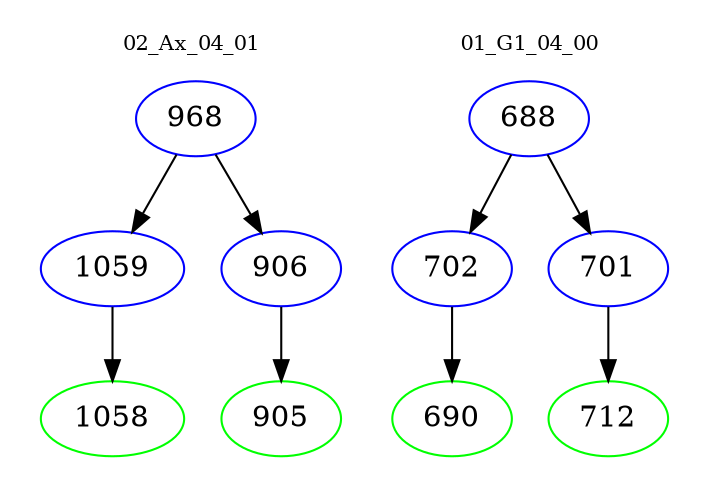 digraph{
subgraph cluster_0 {
color = white
label = "02_Ax_04_01";
fontsize=10;
T0_968 [label="968", color="blue"]
T0_968 -> T0_1059 [color="black"]
T0_1059 [label="1059", color="blue"]
T0_1059 -> T0_1058 [color="black"]
T0_1058 [label="1058", color="green"]
T0_968 -> T0_906 [color="black"]
T0_906 [label="906", color="blue"]
T0_906 -> T0_905 [color="black"]
T0_905 [label="905", color="green"]
}
subgraph cluster_1 {
color = white
label = "01_G1_04_00";
fontsize=10;
T1_688 [label="688", color="blue"]
T1_688 -> T1_702 [color="black"]
T1_702 [label="702", color="blue"]
T1_702 -> T1_690 [color="black"]
T1_690 [label="690", color="green"]
T1_688 -> T1_701 [color="black"]
T1_701 [label="701", color="blue"]
T1_701 -> T1_712 [color="black"]
T1_712 [label="712", color="green"]
}
}
